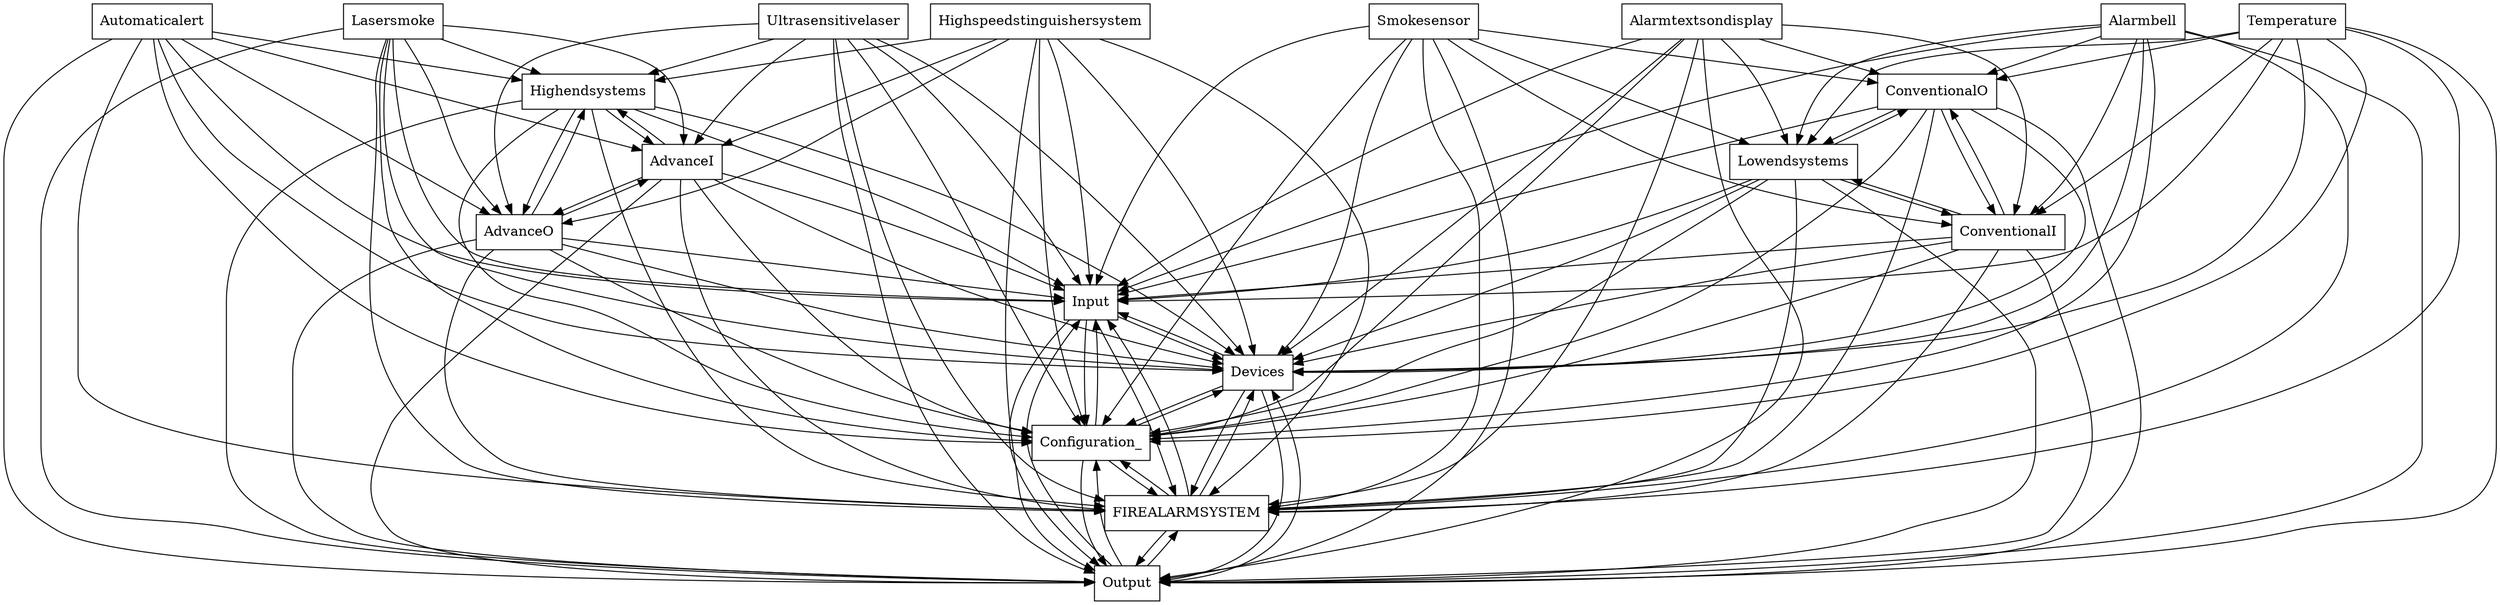 digraph{
graph [rankdir=TB];
node [shape=box];
edge [arrowhead=normal];
0[label="Highspeedstinguishersystem",]
1[label="Input",]
2[label="Automaticalert",]
3[label="Highendsystems",]
4[label="Devices",]
5[label="Temperature",]
6[label="Output",]
7[label="Lasersmoke",]
8[label="FIREALARMSYSTEM",]
9[label="ConventionalO",]
10[label="Lowendsystems",]
11[label="AdvanceI",]
12[label="Ultrasensitivelaser",]
13[label="ConventionalI",]
14[label="Configuration_",]
15[label="AdvanceO",]
16[label="Alarmtextsondisplay",]
17[label="Alarmbell",]
18[label="Smokesensor",]
0->1[label="",]
0->3[label="",]
0->4[label="",]
0->6[label="",]
0->8[label="",]
0->11[label="",]
0->14[label="",]
0->15[label="",]
1->4[label="",]
1->6[label="",]
1->8[label="",]
1->14[label="",]
2->1[label="",]
2->3[label="",]
2->4[label="",]
2->6[label="",]
2->8[label="",]
2->11[label="",]
2->14[label="",]
2->15[label="",]
3->1[label="",]
3->4[label="",]
3->6[label="",]
3->8[label="",]
3->11[label="",]
3->14[label="",]
3->15[label="",]
4->1[label="",]
4->6[label="",]
4->8[label="",]
4->14[label="",]
5->1[label="",]
5->4[label="",]
5->6[label="",]
5->8[label="",]
5->9[label="",]
5->10[label="",]
5->13[label="",]
5->14[label="",]
6->1[label="",]
6->4[label="",]
6->8[label="",]
6->14[label="",]
7->1[label="",]
7->3[label="",]
7->4[label="",]
7->6[label="",]
7->8[label="",]
7->11[label="",]
7->14[label="",]
7->15[label="",]
8->1[label="",]
8->4[label="",]
8->6[label="",]
8->14[label="",]
9->1[label="",]
9->4[label="",]
9->6[label="",]
9->8[label="",]
9->10[label="",]
9->13[label="",]
9->14[label="",]
10->1[label="",]
10->4[label="",]
10->6[label="",]
10->8[label="",]
10->9[label="",]
10->13[label="",]
10->14[label="",]
11->1[label="",]
11->3[label="",]
11->4[label="",]
11->6[label="",]
11->8[label="",]
11->14[label="",]
11->15[label="",]
12->1[label="",]
12->3[label="",]
12->4[label="",]
12->6[label="",]
12->8[label="",]
12->11[label="",]
12->14[label="",]
12->15[label="",]
13->1[label="",]
13->4[label="",]
13->6[label="",]
13->8[label="",]
13->9[label="",]
13->10[label="",]
13->14[label="",]
14->1[label="",]
14->4[label="",]
14->6[label="",]
14->8[label="",]
15->1[label="",]
15->3[label="",]
15->4[label="",]
15->6[label="",]
15->8[label="",]
15->11[label="",]
15->14[label="",]
16->1[label="",]
16->4[label="",]
16->6[label="",]
16->8[label="",]
16->9[label="",]
16->10[label="",]
16->13[label="",]
16->14[label="",]
17->1[label="",]
17->4[label="",]
17->6[label="",]
17->8[label="",]
17->9[label="",]
17->10[label="",]
17->13[label="",]
17->14[label="",]
18->1[label="",]
18->4[label="",]
18->6[label="",]
18->8[label="",]
18->9[label="",]
18->10[label="",]
18->13[label="",]
18->14[label="",]
}
